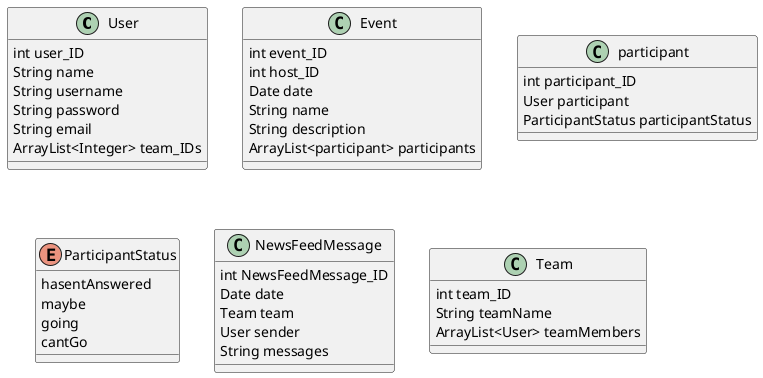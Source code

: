 @startuml
class User{
    int user_ID
    String name
    String username
    String password
    String email
    ArrayList<Integer> team_IDs
}

class Event{
    int event_ID
    int host_ID
    Date date
    String name
    String description
    ArrayList<participant> participants
}

class participant{
    int participant_ID
    User participant
    ParticipantStatus participantStatus
}

enum ParticipantStatus{
    hasentAnswered
    maybe
    going
    cantGo
}

class NewsFeedMessage{
    int NewsFeedMessage_ID
    Date date
    Team team
    User sender
    String messages
}

class Team{
    int team_ID
    String teamName
    ArrayList<User> teamMembers
}

@enduml